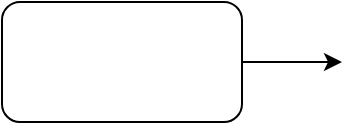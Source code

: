 <mxfile version="15.7.0" type="device"><diagram id="s4VGrTQf0zmznQmlyb4M" name="第1頁"><mxGraphModel dx="868" dy="450" grid="1" gridSize="10" guides="1" tooltips="1" connect="1" arrows="1" fold="1" page="1" pageScale="1" pageWidth="827" pageHeight="1169" math="0" shadow="0"><root><mxCell id="0"/><mxCell id="1" parent="0"/><mxCell id="cbyogWgeP0hHVT_LGwb8-6" style="edgeStyle=orthogonalEdgeStyle;rounded=0;orthogonalLoop=1;jettySize=auto;html=1;" edge="1" parent="1" source="cbyogWgeP0hHVT_LGwb8-1"><mxGeometry relative="1" as="geometry"><mxPoint x="210" y="170" as="targetPoint"/></mxGeometry></mxCell><mxCell id="cbyogWgeP0hHVT_LGwb8-1" value="" style="rounded=1;whiteSpace=wrap;html=1;" vertex="1" parent="1"><mxGeometry x="40" y="140" width="120" height="60" as="geometry"/></mxCell></root></mxGraphModel></diagram></mxfile>